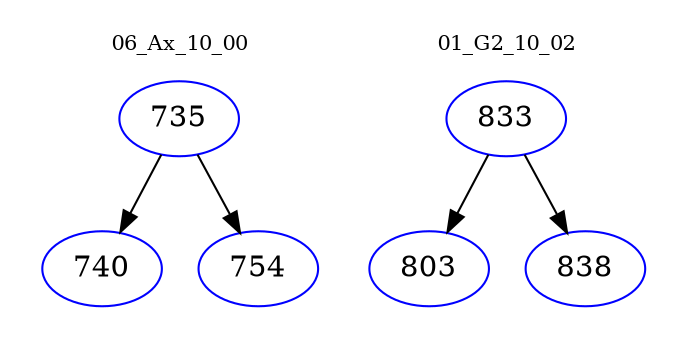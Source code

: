 digraph{
subgraph cluster_0 {
color = white
label = "06_Ax_10_00";
fontsize=10;
T0_735 [label="735", color="blue"]
T0_735 -> T0_740 [color="black"]
T0_740 [label="740", color="blue"]
T0_735 -> T0_754 [color="black"]
T0_754 [label="754", color="blue"]
}
subgraph cluster_1 {
color = white
label = "01_G2_10_02";
fontsize=10;
T1_833 [label="833", color="blue"]
T1_833 -> T1_803 [color="black"]
T1_803 [label="803", color="blue"]
T1_833 -> T1_838 [color="black"]
T1_838 [label="838", color="blue"]
}
}
